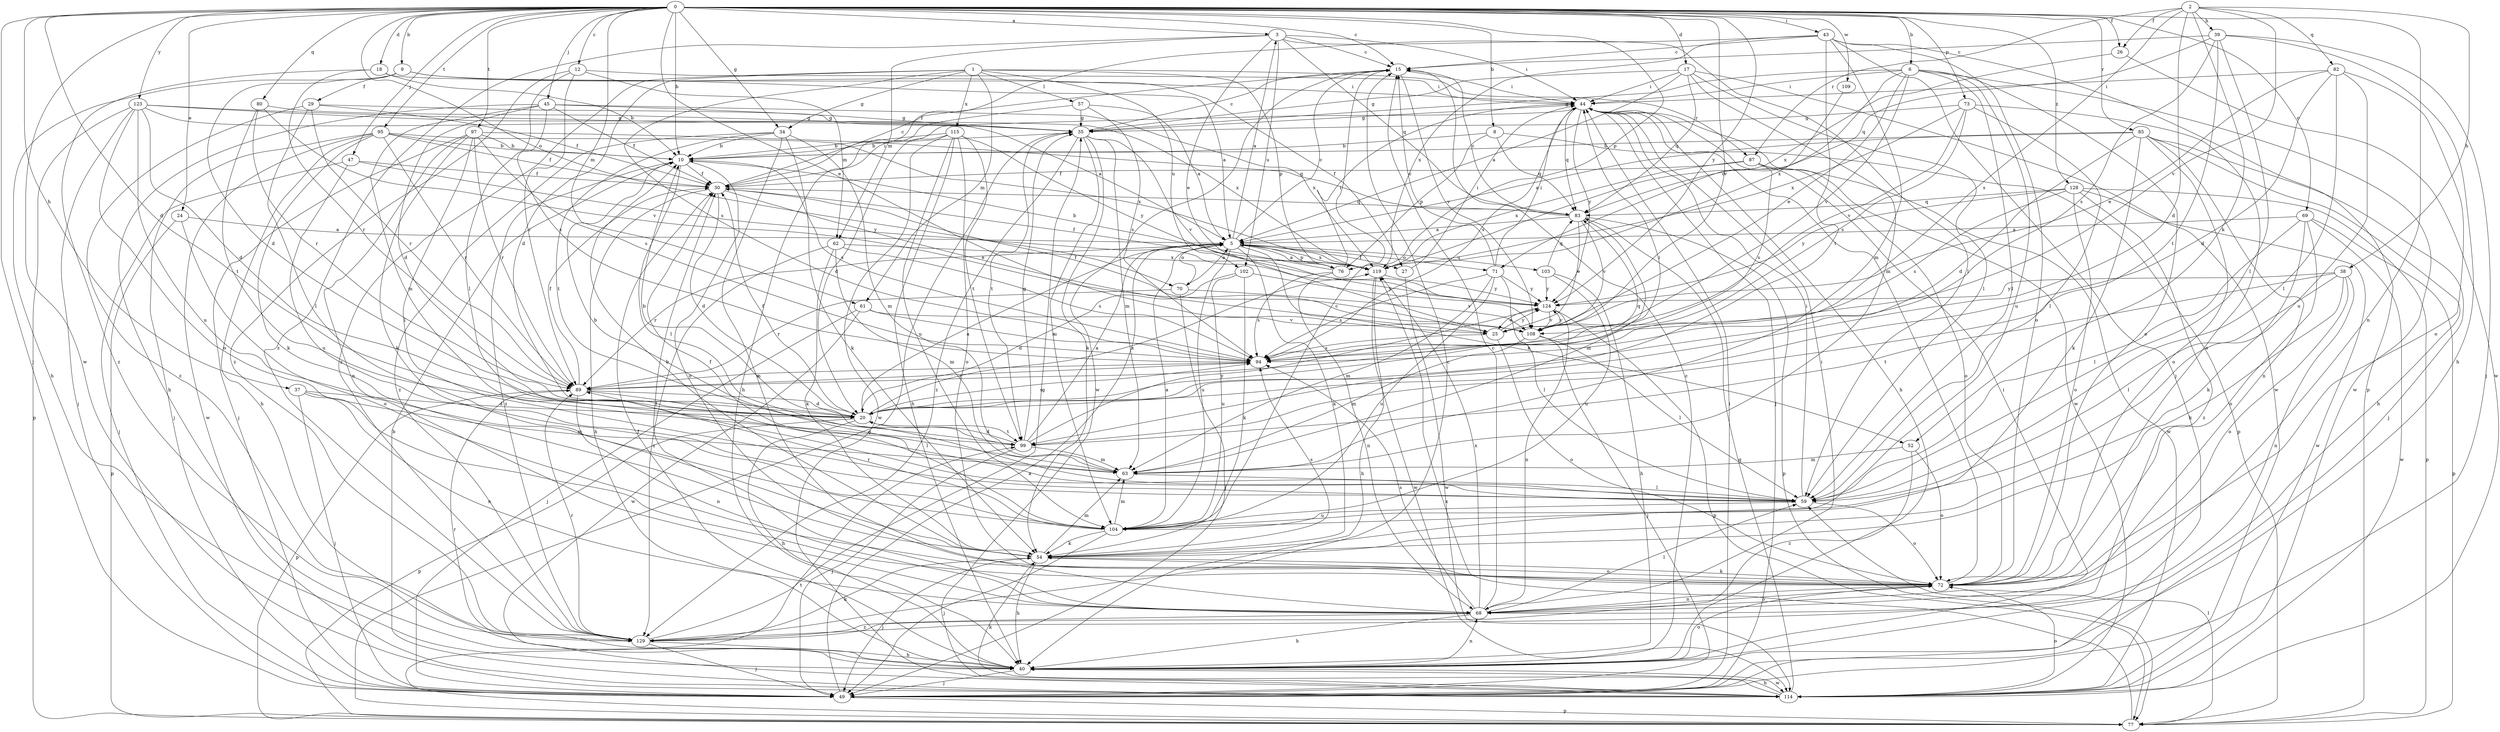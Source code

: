 strict digraph  {
0;
1;
2;
3;
5;
6;
8;
9;
10;
12;
15;
17;
18;
20;
24;
25;
26;
27;
29;
30;
34;
35;
37;
38;
39;
40;
43;
44;
45;
47;
49;
52;
54;
57;
59;
61;
62;
63;
68;
69;
70;
71;
72;
73;
76;
77;
80;
82;
83;
85;
87;
89;
94;
95;
97;
99;
102;
103;
104;
108;
109;
114;
115;
119;
123;
124;
128;
129;
0 -> 3  [label=a];
0 -> 6  [label=b];
0 -> 8  [label=b];
0 -> 9  [label=b];
0 -> 10  [label=b];
0 -> 12  [label=c];
0 -> 15  [label=c];
0 -> 17  [label=d];
0 -> 18  [label=d];
0 -> 20  [label=d];
0 -> 24  [label=e];
0 -> 25  [label=e];
0 -> 26  [label=f];
0 -> 34  [label=g];
0 -> 37  [label=h];
0 -> 43  [label=i];
0 -> 45  [label=j];
0 -> 47  [label=j];
0 -> 49  [label=j];
0 -> 61  [label=m];
0 -> 68  [label=n];
0 -> 69  [label=o];
0 -> 70  [label=o];
0 -> 73  [label=p];
0 -> 76  [label=p];
0 -> 80  [label=q];
0 -> 85  [label=r];
0 -> 95  [label=t];
0 -> 97  [label=t];
0 -> 108  [label=v];
0 -> 109  [label=w];
0 -> 114  [label=w];
0 -> 123  [label=y];
0 -> 124  [label=y];
0 -> 128  [label=z];
1 -> 20  [label=d];
1 -> 34  [label=g];
1 -> 57  [label=l];
1 -> 61  [label=m];
1 -> 76  [label=p];
1 -> 87  [label=r];
1 -> 94  [label=s];
1 -> 102  [label=u];
1 -> 115  [label=x];
1 -> 129  [label=z];
2 -> 20  [label=d];
2 -> 26  [label=f];
2 -> 38  [label=h];
2 -> 39  [label=h];
2 -> 52  [label=k];
2 -> 82  [label=q];
2 -> 87  [label=r];
2 -> 94  [label=s];
2 -> 108  [label=v];
3 -> 15  [label=c];
3 -> 25  [label=e];
3 -> 44  [label=i];
3 -> 59  [label=l];
3 -> 62  [label=m];
3 -> 83  [label=q];
3 -> 102  [label=u];
3 -> 129  [label=z];
5 -> 3  [label=a];
5 -> 15  [label=c];
5 -> 27  [label=f];
5 -> 52  [label=k];
5 -> 54  [label=k];
5 -> 70  [label=o];
5 -> 71  [label=o];
5 -> 76  [label=p];
5 -> 89  [label=r];
5 -> 103  [label=u];
5 -> 104  [label=u];
5 -> 119  [label=x];
6 -> 25  [label=e];
6 -> 35  [label=g];
6 -> 44  [label=i];
6 -> 59  [label=l];
6 -> 71  [label=o];
6 -> 72  [label=o];
6 -> 104  [label=u];
6 -> 108  [label=v];
6 -> 114  [label=w];
8 -> 10  [label=b];
8 -> 76  [label=p];
8 -> 77  [label=p];
8 -> 83  [label=q];
9 -> 5  [label=a];
9 -> 20  [label=d];
9 -> 27  [label=f];
9 -> 29  [label=f];
9 -> 40  [label=h];
10 -> 30  [label=f];
10 -> 59  [label=l];
10 -> 72  [label=o];
10 -> 94  [label=s];
10 -> 129  [label=z];
12 -> 44  [label=i];
12 -> 59  [label=l];
12 -> 62  [label=m];
12 -> 89  [label=r];
12 -> 129  [label=z];
15 -> 44  [label=i];
15 -> 108  [label=v];
15 -> 114  [label=w];
17 -> 5  [label=a];
17 -> 35  [label=g];
17 -> 44  [label=i];
17 -> 59  [label=l];
17 -> 63  [label=m];
17 -> 83  [label=q];
17 -> 114  [label=w];
18 -> 10  [label=b];
18 -> 44  [label=i];
18 -> 89  [label=r];
18 -> 129  [label=z];
20 -> 5  [label=a];
20 -> 30  [label=f];
20 -> 40  [label=h];
20 -> 44  [label=i];
20 -> 77  [label=p];
20 -> 94  [label=s];
20 -> 99  [label=t];
20 -> 119  [label=x];
24 -> 5  [label=a];
24 -> 72  [label=o];
24 -> 77  [label=p];
25 -> 30  [label=f];
25 -> 72  [label=o];
25 -> 94  [label=s];
25 -> 124  [label=y];
26 -> 114  [label=w];
26 -> 119  [label=x];
27 -> 44  [label=i];
27 -> 114  [label=w];
29 -> 30  [label=f];
29 -> 35  [label=g];
29 -> 59  [label=l];
29 -> 89  [label=r];
29 -> 129  [label=z];
30 -> 15  [label=c];
30 -> 20  [label=d];
30 -> 25  [label=e];
30 -> 40  [label=h];
30 -> 44  [label=i];
30 -> 83  [label=q];
34 -> 10  [label=b];
34 -> 54  [label=k];
34 -> 63  [label=m];
34 -> 68  [label=n];
34 -> 99  [label=t];
34 -> 129  [label=z];
35 -> 10  [label=b];
35 -> 15  [label=c];
35 -> 54  [label=k];
35 -> 63  [label=m];
35 -> 99  [label=t];
35 -> 104  [label=u];
35 -> 108  [label=v];
35 -> 129  [label=z];
37 -> 20  [label=d];
37 -> 49  [label=j];
37 -> 63  [label=m];
37 -> 68  [label=n];
38 -> 54  [label=k];
38 -> 59  [label=l];
38 -> 68  [label=n];
38 -> 72  [label=o];
38 -> 99  [label=t];
38 -> 124  [label=y];
39 -> 15  [label=c];
39 -> 40  [label=h];
39 -> 49  [label=j];
39 -> 59  [label=l];
39 -> 83  [label=q];
39 -> 94  [label=s];
39 -> 99  [label=t];
40 -> 15  [label=c];
40 -> 30  [label=f];
40 -> 44  [label=i];
40 -> 49  [label=j];
40 -> 68  [label=n];
40 -> 72  [label=o];
40 -> 89  [label=r];
40 -> 114  [label=w];
43 -> 15  [label=c];
43 -> 30  [label=f];
43 -> 49  [label=j];
43 -> 63  [label=m];
43 -> 72  [label=o];
43 -> 77  [label=p];
43 -> 99  [label=t];
43 -> 119  [label=x];
44 -> 35  [label=g];
44 -> 40  [label=h];
44 -> 49  [label=j];
44 -> 83  [label=q];
44 -> 94  [label=s];
44 -> 114  [label=w];
44 -> 124  [label=y];
45 -> 20  [label=d];
45 -> 30  [label=f];
45 -> 35  [label=g];
45 -> 40  [label=h];
45 -> 63  [label=m];
45 -> 94  [label=s];
45 -> 119  [label=x];
47 -> 30  [label=f];
47 -> 49  [label=j];
47 -> 104  [label=u];
47 -> 124  [label=y];
49 -> 5  [label=a];
49 -> 44  [label=i];
49 -> 77  [label=p];
52 -> 63  [label=m];
52 -> 72  [label=o];
52 -> 129  [label=z];
54 -> 10  [label=b];
54 -> 40  [label=h];
54 -> 49  [label=j];
54 -> 63  [label=m];
54 -> 72  [label=o];
54 -> 94  [label=s];
57 -> 5  [label=a];
57 -> 35  [label=g];
57 -> 40  [label=h];
57 -> 94  [label=s];
59 -> 44  [label=i];
59 -> 72  [label=o];
59 -> 104  [label=u];
61 -> 49  [label=j];
61 -> 94  [label=s];
61 -> 108  [label=v];
61 -> 114  [label=w];
62 -> 54  [label=k];
62 -> 63  [label=m];
62 -> 94  [label=s];
62 -> 119  [label=x];
62 -> 129  [label=z];
63 -> 10  [label=b];
63 -> 59  [label=l];
68 -> 15  [label=c];
68 -> 30  [label=f];
68 -> 40  [label=h];
68 -> 44  [label=i];
68 -> 59  [label=l];
68 -> 72  [label=o];
68 -> 94  [label=s];
68 -> 119  [label=x];
68 -> 129  [label=z];
69 -> 5  [label=a];
69 -> 54  [label=k];
69 -> 59  [label=l];
69 -> 72  [label=o];
69 -> 77  [label=p];
69 -> 114  [label=w];
70 -> 5  [label=a];
70 -> 49  [label=j];
70 -> 89  [label=r];
70 -> 108  [label=v];
71 -> 15  [label=c];
71 -> 44  [label=i];
71 -> 59  [label=l];
71 -> 63  [label=m];
71 -> 94  [label=s];
71 -> 104  [label=u];
71 -> 124  [label=y];
72 -> 44  [label=i];
72 -> 54  [label=k];
72 -> 68  [label=n];
73 -> 35  [label=g];
73 -> 59  [label=l];
73 -> 72  [label=o];
73 -> 94  [label=s];
73 -> 108  [label=v];
73 -> 119  [label=x];
76 -> 5  [label=a];
76 -> 10  [label=b];
76 -> 44  [label=i];
76 -> 68  [label=n];
76 -> 94  [label=s];
77 -> 35  [label=g];
77 -> 59  [label=l];
77 -> 99  [label=t];
77 -> 119  [label=x];
80 -> 35  [label=g];
80 -> 89  [label=r];
80 -> 99  [label=t];
80 -> 108  [label=v];
82 -> 20  [label=d];
82 -> 25  [label=e];
82 -> 44  [label=i];
82 -> 59  [label=l];
82 -> 72  [label=o];
82 -> 104  [label=u];
83 -> 5  [label=a];
83 -> 15  [label=c];
83 -> 25  [label=e];
83 -> 63  [label=m];
83 -> 77  [label=p];
83 -> 108  [label=v];
85 -> 5  [label=a];
85 -> 10  [label=b];
85 -> 20  [label=d];
85 -> 40  [label=h];
85 -> 49  [label=j];
85 -> 54  [label=k];
85 -> 68  [label=n];
85 -> 72  [label=o];
87 -> 30  [label=f];
87 -> 72  [label=o];
87 -> 94  [label=s];
87 -> 114  [label=w];
87 -> 119  [label=x];
89 -> 20  [label=d];
89 -> 30  [label=f];
89 -> 59  [label=l];
89 -> 68  [label=n];
89 -> 77  [label=p];
89 -> 83  [label=q];
89 -> 94  [label=s];
94 -> 89  [label=r];
95 -> 10  [label=b];
95 -> 30  [label=f];
95 -> 40  [label=h];
95 -> 49  [label=j];
95 -> 54  [label=k];
95 -> 89  [label=r];
95 -> 114  [label=w];
95 -> 119  [label=x];
97 -> 10  [label=b];
97 -> 49  [label=j];
97 -> 54  [label=k];
97 -> 59  [label=l];
97 -> 68  [label=n];
97 -> 83  [label=q];
97 -> 89  [label=r];
97 -> 94  [label=s];
99 -> 5  [label=a];
99 -> 10  [label=b];
99 -> 20  [label=d];
99 -> 35  [label=g];
99 -> 49  [label=j];
99 -> 63  [label=m];
99 -> 124  [label=y];
102 -> 20  [label=d];
102 -> 54  [label=k];
102 -> 104  [label=u];
102 -> 124  [label=y];
103 -> 40  [label=h];
103 -> 83  [label=q];
103 -> 104  [label=u];
103 -> 124  [label=y];
104 -> 5  [label=a];
104 -> 15  [label=c];
104 -> 30  [label=f];
104 -> 49  [label=j];
104 -> 54  [label=k];
104 -> 63  [label=m];
104 -> 89  [label=r];
108 -> 49  [label=j];
108 -> 59  [label=l];
108 -> 63  [label=m];
108 -> 124  [label=y];
109 -> 119  [label=x];
114 -> 10  [label=b];
114 -> 40  [label=h];
114 -> 54  [label=k];
114 -> 72  [label=o];
114 -> 83  [label=q];
115 -> 10  [label=b];
115 -> 20  [label=d];
115 -> 40  [label=h];
115 -> 72  [label=o];
115 -> 99  [label=t];
115 -> 104  [label=u];
115 -> 114  [label=w];
115 -> 124  [label=y];
119 -> 30  [label=f];
119 -> 40  [label=h];
119 -> 114  [label=w];
119 -> 124  [label=y];
123 -> 5  [label=a];
123 -> 20  [label=d];
123 -> 35  [label=g];
123 -> 49  [label=j];
123 -> 72  [label=o];
123 -> 77  [label=p];
123 -> 104  [label=u];
123 -> 119  [label=x];
124 -> 25  [label=e];
124 -> 68  [label=n];
124 -> 77  [label=p];
124 -> 108  [label=v];
128 -> 72  [label=o];
128 -> 77  [label=p];
128 -> 83  [label=q];
128 -> 94  [label=s];
128 -> 114  [label=w];
128 -> 124  [label=y];
128 -> 129  [label=z];
129 -> 15  [label=c];
129 -> 35  [label=g];
129 -> 40  [label=h];
129 -> 49  [label=j];
129 -> 54  [label=k];
129 -> 89  [label=r];
}
